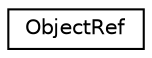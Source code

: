 digraph "Graphical Class Hierarchy"
{
 // INTERACTIVE_SVG=YES
 // LATEX_PDF_SIZE
  edge [fontname="Helvetica",fontsize="10",labelfontname="Helvetica",labelfontsize="10"];
  node [fontname="Helvetica",fontsize="10",shape=record];
  rankdir="LR";
  Node0 [label="ObjectRef",height=0.2,width=0.4,color="black", fillcolor="white", style="filled",URL="$structObjectRef.html",tooltip=" "];
}
